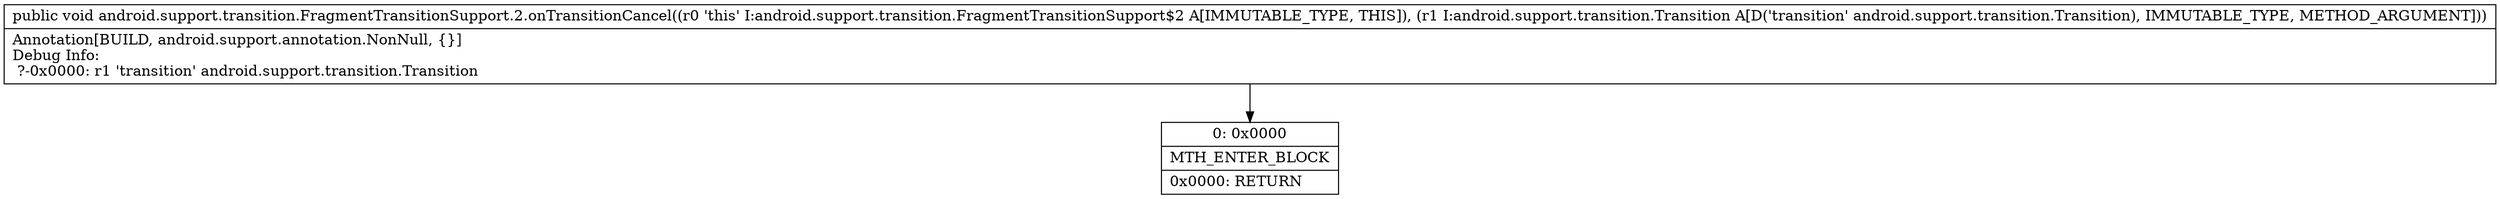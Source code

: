 digraph "CFG forandroid.support.transition.FragmentTransitionSupport.2.onTransitionCancel(Landroid\/support\/transition\/Transition;)V" {
Node_0 [shape=record,label="{0\:\ 0x0000|MTH_ENTER_BLOCK\l|0x0000: RETURN   \l}"];
MethodNode[shape=record,label="{public void android.support.transition.FragmentTransitionSupport.2.onTransitionCancel((r0 'this' I:android.support.transition.FragmentTransitionSupport$2 A[IMMUTABLE_TYPE, THIS]), (r1 I:android.support.transition.Transition A[D('transition' android.support.transition.Transition), IMMUTABLE_TYPE, METHOD_ARGUMENT]))  | Annotation[BUILD, android.support.annotation.NonNull, \{\}]\lDebug Info:\l  ?\-0x0000: r1 'transition' android.support.transition.Transition\l}"];
MethodNode -> Node_0;
}

